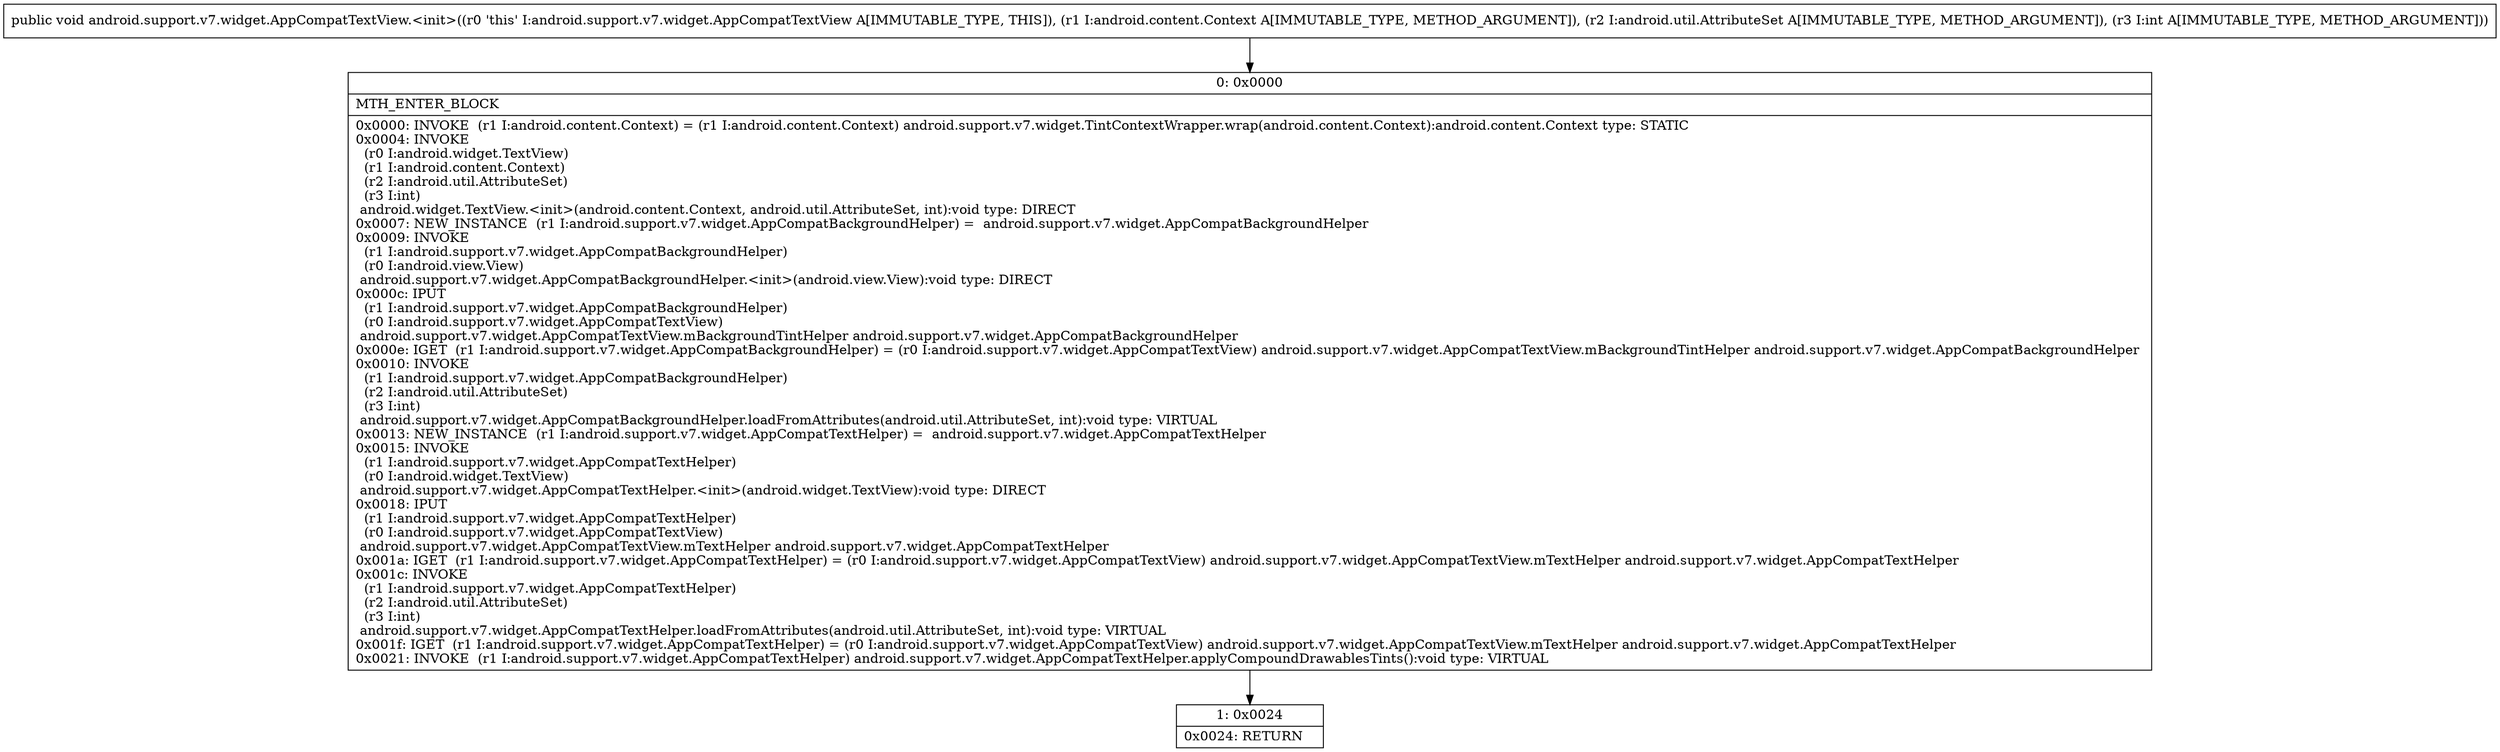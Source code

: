digraph "CFG forandroid.support.v7.widget.AppCompatTextView.\<init\>(Landroid\/content\/Context;Landroid\/util\/AttributeSet;I)V" {
Node_0 [shape=record,label="{0\:\ 0x0000|MTH_ENTER_BLOCK\l|0x0000: INVOKE  (r1 I:android.content.Context) = (r1 I:android.content.Context) android.support.v7.widget.TintContextWrapper.wrap(android.content.Context):android.content.Context type: STATIC \l0x0004: INVOKE  \l  (r0 I:android.widget.TextView)\l  (r1 I:android.content.Context)\l  (r2 I:android.util.AttributeSet)\l  (r3 I:int)\l android.widget.TextView.\<init\>(android.content.Context, android.util.AttributeSet, int):void type: DIRECT \l0x0007: NEW_INSTANCE  (r1 I:android.support.v7.widget.AppCompatBackgroundHelper) =  android.support.v7.widget.AppCompatBackgroundHelper \l0x0009: INVOKE  \l  (r1 I:android.support.v7.widget.AppCompatBackgroundHelper)\l  (r0 I:android.view.View)\l android.support.v7.widget.AppCompatBackgroundHelper.\<init\>(android.view.View):void type: DIRECT \l0x000c: IPUT  \l  (r1 I:android.support.v7.widget.AppCompatBackgroundHelper)\l  (r0 I:android.support.v7.widget.AppCompatTextView)\l android.support.v7.widget.AppCompatTextView.mBackgroundTintHelper android.support.v7.widget.AppCompatBackgroundHelper \l0x000e: IGET  (r1 I:android.support.v7.widget.AppCompatBackgroundHelper) = (r0 I:android.support.v7.widget.AppCompatTextView) android.support.v7.widget.AppCompatTextView.mBackgroundTintHelper android.support.v7.widget.AppCompatBackgroundHelper \l0x0010: INVOKE  \l  (r1 I:android.support.v7.widget.AppCompatBackgroundHelper)\l  (r2 I:android.util.AttributeSet)\l  (r3 I:int)\l android.support.v7.widget.AppCompatBackgroundHelper.loadFromAttributes(android.util.AttributeSet, int):void type: VIRTUAL \l0x0013: NEW_INSTANCE  (r1 I:android.support.v7.widget.AppCompatTextHelper) =  android.support.v7.widget.AppCompatTextHelper \l0x0015: INVOKE  \l  (r1 I:android.support.v7.widget.AppCompatTextHelper)\l  (r0 I:android.widget.TextView)\l android.support.v7.widget.AppCompatTextHelper.\<init\>(android.widget.TextView):void type: DIRECT \l0x0018: IPUT  \l  (r1 I:android.support.v7.widget.AppCompatTextHelper)\l  (r0 I:android.support.v7.widget.AppCompatTextView)\l android.support.v7.widget.AppCompatTextView.mTextHelper android.support.v7.widget.AppCompatTextHelper \l0x001a: IGET  (r1 I:android.support.v7.widget.AppCompatTextHelper) = (r0 I:android.support.v7.widget.AppCompatTextView) android.support.v7.widget.AppCompatTextView.mTextHelper android.support.v7.widget.AppCompatTextHelper \l0x001c: INVOKE  \l  (r1 I:android.support.v7.widget.AppCompatTextHelper)\l  (r2 I:android.util.AttributeSet)\l  (r3 I:int)\l android.support.v7.widget.AppCompatTextHelper.loadFromAttributes(android.util.AttributeSet, int):void type: VIRTUAL \l0x001f: IGET  (r1 I:android.support.v7.widget.AppCompatTextHelper) = (r0 I:android.support.v7.widget.AppCompatTextView) android.support.v7.widget.AppCompatTextView.mTextHelper android.support.v7.widget.AppCompatTextHelper \l0x0021: INVOKE  (r1 I:android.support.v7.widget.AppCompatTextHelper) android.support.v7.widget.AppCompatTextHelper.applyCompoundDrawablesTints():void type: VIRTUAL \l}"];
Node_1 [shape=record,label="{1\:\ 0x0024|0x0024: RETURN   \l}"];
MethodNode[shape=record,label="{public void android.support.v7.widget.AppCompatTextView.\<init\>((r0 'this' I:android.support.v7.widget.AppCompatTextView A[IMMUTABLE_TYPE, THIS]), (r1 I:android.content.Context A[IMMUTABLE_TYPE, METHOD_ARGUMENT]), (r2 I:android.util.AttributeSet A[IMMUTABLE_TYPE, METHOD_ARGUMENT]), (r3 I:int A[IMMUTABLE_TYPE, METHOD_ARGUMENT])) }"];
MethodNode -> Node_0;
Node_0 -> Node_1;
}

